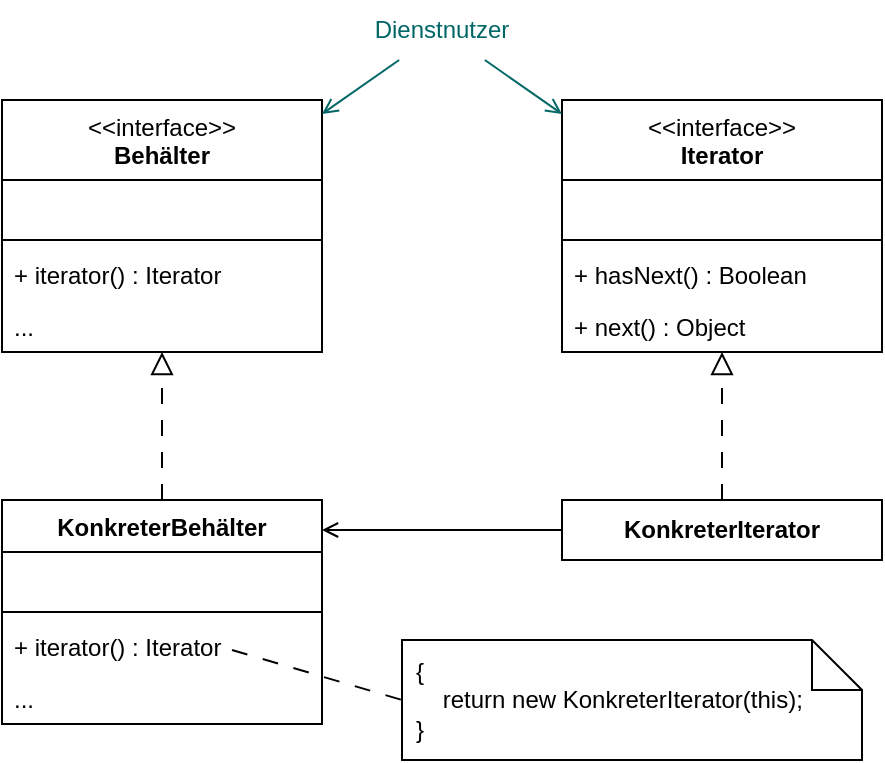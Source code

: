<mxfile version="25.0.3">
  <diagram name="Seite-1" id="GXlEbYPovBx7N6-98dxc">
    <mxGraphModel dx="1235" dy="667" grid="1" gridSize="10" guides="1" tooltips="1" connect="1" arrows="1" fold="1" page="1" pageScale="1" pageWidth="827" pageHeight="1169" math="0" shadow="0">
      <root>
        <mxCell id="0" />
        <mxCell id="1" parent="0" />
        <mxCell id="nVwNFkqmiKs8fKlIy7Xh-1" value="&lt;span style=&quot;font-weight: normal;&quot;&gt;&amp;lt;&amp;lt;interface&amp;gt;&amp;gt;&lt;/span&gt;&lt;br&gt;Behälter" style="swimlane;fontStyle=1;align=center;verticalAlign=top;childLayout=stackLayout;horizontal=1;startSize=40;horizontalStack=0;resizeParent=1;resizeParentMax=0;resizeLast=0;collapsible=1;marginBottom=0;whiteSpace=wrap;html=1;" vertex="1" parent="1">
          <mxGeometry x="80" y="80" width="160" height="126" as="geometry" />
        </mxCell>
        <mxCell id="nVwNFkqmiKs8fKlIy7Xh-2" value="&amp;nbsp;" style="text;strokeColor=none;fillColor=none;align=left;verticalAlign=top;spacingLeft=4;spacingRight=4;overflow=hidden;rotatable=0;points=[[0,0.5],[1,0.5]];portConstraint=eastwest;whiteSpace=wrap;html=1;" vertex="1" parent="nVwNFkqmiKs8fKlIy7Xh-1">
          <mxGeometry y="40" width="160" height="26" as="geometry" />
        </mxCell>
        <mxCell id="nVwNFkqmiKs8fKlIy7Xh-3" value="" style="line;strokeWidth=1;fillColor=none;align=left;verticalAlign=middle;spacingTop=-1;spacingLeft=3;spacingRight=3;rotatable=0;labelPosition=right;points=[];portConstraint=eastwest;strokeColor=inherit;" vertex="1" parent="nVwNFkqmiKs8fKlIy7Xh-1">
          <mxGeometry y="66" width="160" height="8" as="geometry" />
        </mxCell>
        <mxCell id="nVwNFkqmiKs8fKlIy7Xh-4" value="+ iterator() : Iterator" style="text;strokeColor=none;fillColor=none;align=left;verticalAlign=top;spacingLeft=4;spacingRight=4;overflow=hidden;rotatable=0;points=[[0,0.5],[1,0.5]];portConstraint=eastwest;whiteSpace=wrap;html=1;" vertex="1" parent="nVwNFkqmiKs8fKlIy7Xh-1">
          <mxGeometry y="74" width="160" height="26" as="geometry" />
        </mxCell>
        <mxCell id="nVwNFkqmiKs8fKlIy7Xh-6" value="..." style="text;strokeColor=none;fillColor=none;align=left;verticalAlign=top;spacingLeft=4;spacingRight=4;overflow=hidden;rotatable=0;points=[[0,0.5],[1,0.5]];portConstraint=eastwest;whiteSpace=wrap;html=1;" vertex="1" parent="nVwNFkqmiKs8fKlIy7Xh-1">
          <mxGeometry y="100" width="160" height="26" as="geometry" />
        </mxCell>
        <mxCell id="nVwNFkqmiKs8fKlIy7Xh-7" value="KonkreterBehälter" style="swimlane;fontStyle=1;align=center;verticalAlign=top;childLayout=stackLayout;horizontal=1;startSize=26;horizontalStack=0;resizeParent=1;resizeParentMax=0;resizeLast=0;collapsible=1;marginBottom=0;whiteSpace=wrap;html=1;points=[[0,0,0,0,0],[0,0.25,0,0,0],[0,0.5,0,0,0],[0,0.75,0,0,0],[0,1,0,0,0],[0.25,0,0,0,0],[0.25,1,0,0,0],[0.5,0,0,0,0],[0.5,1,0,0,0],[0.75,0,0,0,0],[0.75,1,0,0,0],[1,0,0,0,0],[1,0.1,0,0,0],[1,0.2,0,0,0],[1,0.25,0,0,0],[1,0.3,0,0,0],[1,0.4,0,0,0],[1,0.5,0,0,0],[1,0.6,0,0,0],[1,0.7,0,0,0],[1,0.75,0,0,0],[1,0.8,0,0,0],[1,0.9,0,0,0],[1,1,0,0,0]];" vertex="1" parent="1">
          <mxGeometry x="80" y="280" width="160" height="112" as="geometry" />
        </mxCell>
        <mxCell id="nVwNFkqmiKs8fKlIy7Xh-8" value="&amp;nbsp;" style="text;strokeColor=none;fillColor=none;align=left;verticalAlign=top;spacingLeft=4;spacingRight=4;overflow=hidden;rotatable=0;points=[[0,0.5],[1,0.5]];portConstraint=eastwest;whiteSpace=wrap;html=1;" vertex="1" parent="nVwNFkqmiKs8fKlIy7Xh-7">
          <mxGeometry y="26" width="160" height="26" as="geometry" />
        </mxCell>
        <mxCell id="nVwNFkqmiKs8fKlIy7Xh-9" value="" style="line;strokeWidth=1;fillColor=none;align=left;verticalAlign=middle;spacingTop=-1;spacingLeft=3;spacingRight=3;rotatable=0;labelPosition=right;points=[];portConstraint=eastwest;strokeColor=inherit;" vertex="1" parent="nVwNFkqmiKs8fKlIy7Xh-7">
          <mxGeometry y="52" width="160" height="8" as="geometry" />
        </mxCell>
        <mxCell id="nVwNFkqmiKs8fKlIy7Xh-22" value="+ iterator() : Iterator" style="text;strokeColor=none;fillColor=none;align=left;verticalAlign=top;spacingLeft=4;spacingRight=4;overflow=hidden;rotatable=0;points=[[0,0.5],[1,0.5]];portConstraint=eastwest;whiteSpace=wrap;html=1;" vertex="1" parent="nVwNFkqmiKs8fKlIy7Xh-7">
          <mxGeometry y="60" width="160" height="26" as="geometry" />
        </mxCell>
        <mxCell id="nVwNFkqmiKs8fKlIy7Xh-12" value="..." style="text;strokeColor=none;fillColor=none;align=left;verticalAlign=top;spacingLeft=4;spacingRight=4;overflow=hidden;rotatable=0;points=[[0,0.5],[1,0.5]];portConstraint=eastwest;whiteSpace=wrap;html=1;" vertex="1" parent="nVwNFkqmiKs8fKlIy7Xh-7">
          <mxGeometry y="86" width="160" height="26" as="geometry" />
        </mxCell>
        <mxCell id="nVwNFkqmiKs8fKlIy7Xh-16" value="&lt;span style=&quot;font-weight: normal;&quot;&gt;&amp;lt;&amp;lt;interface&amp;gt;&amp;gt;&lt;br&gt;&lt;/span&gt;Iterator" style="swimlane;fontStyle=1;align=center;verticalAlign=top;childLayout=stackLayout;horizontal=1;startSize=40;horizontalStack=0;resizeParent=1;resizeParentMax=0;resizeLast=0;collapsible=1;marginBottom=0;whiteSpace=wrap;html=1;" vertex="1" parent="1">
          <mxGeometry x="360" y="80" width="160" height="126" as="geometry" />
        </mxCell>
        <mxCell id="nVwNFkqmiKs8fKlIy7Xh-17" value="&amp;nbsp;" style="text;strokeColor=none;fillColor=none;align=left;verticalAlign=top;spacingLeft=4;spacingRight=4;overflow=hidden;rotatable=0;points=[[0,0.5],[1,0.5]];portConstraint=eastwest;whiteSpace=wrap;html=1;" vertex="1" parent="nVwNFkqmiKs8fKlIy7Xh-16">
          <mxGeometry y="40" width="160" height="26" as="geometry" />
        </mxCell>
        <mxCell id="nVwNFkqmiKs8fKlIy7Xh-18" value="" style="line;strokeWidth=1;fillColor=none;align=left;verticalAlign=middle;spacingTop=-1;spacingLeft=3;spacingRight=3;rotatable=0;labelPosition=right;points=[];portConstraint=eastwest;strokeColor=inherit;" vertex="1" parent="nVwNFkqmiKs8fKlIy7Xh-16">
          <mxGeometry y="66" width="160" height="8" as="geometry" />
        </mxCell>
        <mxCell id="nVwNFkqmiKs8fKlIy7Xh-19" value="+ hasNext() : Boolean" style="text;strokeColor=none;fillColor=none;align=left;verticalAlign=top;spacingLeft=4;spacingRight=4;overflow=hidden;rotatable=0;points=[[0,0.5],[1,0.5]];portConstraint=eastwest;whiteSpace=wrap;html=1;" vertex="1" parent="nVwNFkqmiKs8fKlIy7Xh-16">
          <mxGeometry y="74" width="160" height="26" as="geometry" />
        </mxCell>
        <mxCell id="nVwNFkqmiKs8fKlIy7Xh-21" value="+ next() : Object" style="text;strokeColor=none;fillColor=none;align=left;verticalAlign=top;spacingLeft=4;spacingRight=4;overflow=hidden;rotatable=0;points=[[0,0.5],[1,0.5]];portConstraint=eastwest;whiteSpace=wrap;html=1;" vertex="1" parent="nVwNFkqmiKs8fKlIy7Xh-16">
          <mxGeometry y="100" width="160" height="26" as="geometry" />
        </mxCell>
        <mxCell id="nVwNFkqmiKs8fKlIy7Xh-23" value="KonkreterIterator" style="rounded=0;whiteSpace=wrap;html=1;fontStyle=1" vertex="1" parent="1">
          <mxGeometry x="360" y="280" width="160" height="30" as="geometry" />
        </mxCell>
        <mxCell id="nVwNFkqmiKs8fKlIy7Xh-24" value="{&lt;br&gt;&amp;nbsp;&amp;nbsp;&amp;nbsp; return new KonkreterIterator(this);&lt;br&gt;}" style="shape=note2;boundedLbl=1;whiteSpace=wrap;html=1;size=25;verticalAlign=middle;align=left;spacingLeft=5;" vertex="1" parent="1">
          <mxGeometry x="280" y="350" width="230" height="60" as="geometry" />
        </mxCell>
        <mxCell id="nVwNFkqmiKs8fKlIy7Xh-25" value="" style="endArrow=block;html=1;rounded=0;endFill=0;endSize=9;dashed=1;dashPattern=8 8;" edge="1" parent="1" source="nVwNFkqmiKs8fKlIy7Xh-7" target="nVwNFkqmiKs8fKlIy7Xh-1">
          <mxGeometry width="50" height="50" relative="1" as="geometry">
            <mxPoint x="196" y="270" as="sourcePoint" />
            <mxPoint x="221" y="222" as="targetPoint" />
          </mxGeometry>
        </mxCell>
        <mxCell id="nVwNFkqmiKs8fKlIy7Xh-26" value="" style="endArrow=block;html=1;rounded=0;endFill=0;endSize=9;dashed=1;dashPattern=8 8;" edge="1" parent="1" source="nVwNFkqmiKs8fKlIy7Xh-23" target="nVwNFkqmiKs8fKlIy7Xh-16">
          <mxGeometry width="50" height="50" relative="1" as="geometry">
            <mxPoint x="170" y="290" as="sourcePoint" />
            <mxPoint x="170" y="216" as="targetPoint" />
          </mxGeometry>
        </mxCell>
        <mxCell id="nVwNFkqmiKs8fKlIy7Xh-27" value="" style="endArrow=open;html=1;rounded=0;endFill=0;" edge="1" parent="1">
          <mxGeometry width="50" height="50" relative="1" as="geometry">
            <mxPoint x="360" y="295" as="sourcePoint" />
            <mxPoint x="240" y="295" as="targetPoint" />
          </mxGeometry>
        </mxCell>
        <mxCell id="nVwNFkqmiKs8fKlIy7Xh-28" value="" style="endArrow=none;html=1;rounded=0;entryX=0;entryY=0.5;entryDx=0;entryDy=0;entryPerimeter=0;dashed=1;dashPattern=8 8;" edge="1" parent="1" target="nVwNFkqmiKs8fKlIy7Xh-24">
          <mxGeometry width="50" height="50" relative="1" as="geometry">
            <mxPoint x="195" y="355" as="sourcePoint" />
            <mxPoint x="215" y="455" as="targetPoint" />
          </mxGeometry>
        </mxCell>
        <mxCell id="nVwNFkqmiKs8fKlIy7Xh-29" value="Dienstnutzer" style="text;html=1;align=center;verticalAlign=middle;whiteSpace=wrap;rounded=0;fontColor=#006666;fontStyle=0" vertex="1" parent="1">
          <mxGeometry x="240" y="30" width="120" height="30" as="geometry" />
        </mxCell>
        <mxCell id="nVwNFkqmiKs8fKlIy7Xh-30" value="" style="endArrow=open;html=1;rounded=0;endFill=0;strokeColor=#006666;" edge="1" parent="1" source="nVwNFkqmiKs8fKlIy7Xh-29" target="nVwNFkqmiKs8fKlIy7Xh-1">
          <mxGeometry width="50" height="50" relative="1" as="geometry">
            <mxPoint x="610" y="119" as="sourcePoint" />
            <mxPoint x="330" y="121" as="targetPoint" />
          </mxGeometry>
        </mxCell>
        <mxCell id="nVwNFkqmiKs8fKlIy7Xh-31" value="" style="endArrow=open;html=1;rounded=0;endFill=0;strokeColor=#006666;" edge="1" parent="1" source="nVwNFkqmiKs8fKlIy7Xh-29" target="nVwNFkqmiKs8fKlIy7Xh-16">
          <mxGeometry width="50" height="50" relative="1" as="geometry">
            <mxPoint x="292" y="50" as="sourcePoint" />
            <mxPoint x="245" y="90" as="targetPoint" />
          </mxGeometry>
        </mxCell>
      </root>
    </mxGraphModel>
  </diagram>
</mxfile>
